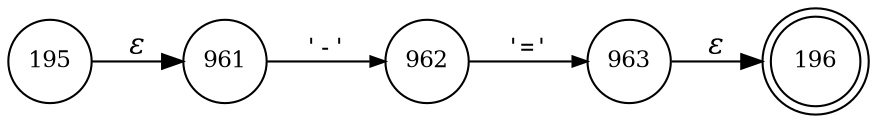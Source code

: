 digraph ATN {
rankdir=LR;
s196[fontsize=11, label="196", shape=doublecircle, fixedsize=true, width=.6];
s961[fontsize=11,label="961", shape=circle, fixedsize=true, width=.55, peripheries=1];
s962[fontsize=11,label="962", shape=circle, fixedsize=true, width=.55, peripheries=1];
s195[fontsize=11,label="195", shape=circle, fixedsize=true, width=.55, peripheries=1];
s963[fontsize=11,label="963", shape=circle, fixedsize=true, width=.55, peripheries=1];
s195 -> s961 [fontname="Times-Italic", label="&epsilon;"];
s961 -> s962 [fontsize=11, fontname="Courier", arrowsize=.7, label = "'-'", arrowhead = normal];
s962 -> s963 [fontsize=11, fontname="Courier", arrowsize=.7, label = "'='", arrowhead = normal];
s963 -> s196 [fontname="Times-Italic", label="&epsilon;"];
}